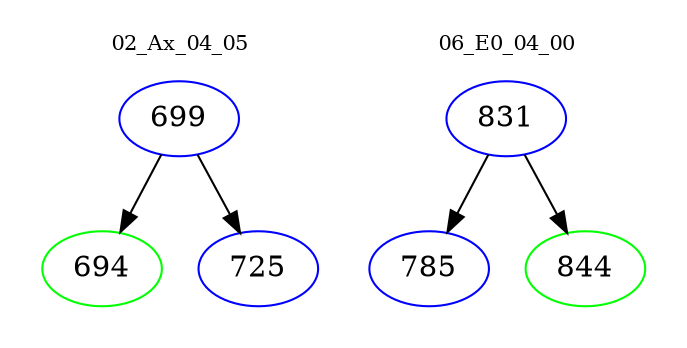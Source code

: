 digraph{
subgraph cluster_0 {
color = white
label = "02_Ax_04_05";
fontsize=10;
T0_699 [label="699", color="blue"]
T0_699 -> T0_694 [color="black"]
T0_694 [label="694", color="green"]
T0_699 -> T0_725 [color="black"]
T0_725 [label="725", color="blue"]
}
subgraph cluster_1 {
color = white
label = "06_E0_04_00";
fontsize=10;
T1_831 [label="831", color="blue"]
T1_831 -> T1_785 [color="black"]
T1_785 [label="785", color="blue"]
T1_831 -> T1_844 [color="black"]
T1_844 [label="844", color="green"]
}
}
